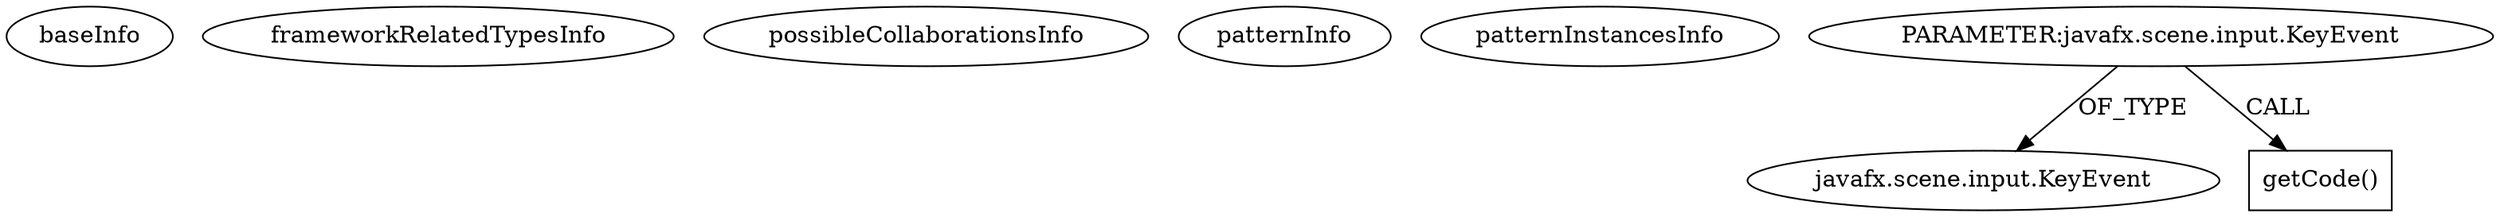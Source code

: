 digraph {
baseInfo[graphId=563,category="pattern",isAnonymous=false,possibleRelation=false]
frameworkRelatedTypesInfo[]
possibleCollaborationsInfo[]
patternInfo[frequency=45.0,patternRootClient=null]
patternInstancesInfo[0="Ellen102-cirkeltje~/Ellen102-cirkeltje/cirkeltje-master/src/testbeweging/TestBeweging.java~void start(javafx.stage.Stage)~409",1="nablex-jfx-control-date~/nablex-jfx-control-date/jfx-control-date-master/src/main/java/be/nabu/jfx/control/date/DatePicker.java~void initialize()~3725",2="UrsKR-fxcalendar~/UrsKR-fxcalendar/fxcalendar-master/src/main/java/com/sai/javafx/calendar/FXCalendar.java~void configureCalendar()~1523",3="suxue-tetris~/suxue-tetris/tetris-master/src/tetris/core/Game.java~void Game(tetris.core.UIController,tetris.core.Option)~4354",4="jeyoon-Snake~/jeyoon-Snake/Snake-master/src/Snake.java~void Snake(World)~3317",5="bianconejo-CEFX~/bianconejo-CEFX/CEFX-master/src/cefx/util/EditingComboCell.java~void updateItem(java.lang.Boolean,boolean)~2169",6="Enriqe-Breaking-Bad-Brick-Breaker~/Enriqe-Breaking-Bad-Brick-Breaker/Breaking-Bad-Brick-Breaker-master/src/bbbrickbreaker/Level.java~void initContent(int)~446",7="glurbi-labifx~/glurbi-labifx/labifx-master/src/main/java/glurbi/labifx/Menu.java~void install(javafx.scene.layout.Pane)~2767",8="bianconejo-CEFX~/bianconejo-CEFX/CEFX-master/src/cefx/util/AutoCompleteComboBoxListener.java~AutoCompleteComboBoxListener~2166",9="Ellen102-cirkeltje~/Ellen102-cirkeltje/cirkeltje-master/src/xml2beeld/vijf.java~void start(javafx.stage.Stage)~418",10="Johnmalc-JavaFX~/Johnmalc-JavaFX/JavaFX-master/src/ex/BackSpace.java~void start(javafx.stage.Stage)~634",11="didygo-gce-display~/didygo-gce-display/gce-display-master/src/proto1/Controller.java~void manageEvents()~2448",12="empollondefisica-PlanetGame~/empollondefisica-PlanetGame/PlanetGame-master/src/planetGame/GameMap.java~void GameMap(double,double,javafx.scene.Scene)~2632",13="johnwatson11218-cardcitefx~/johnwatson11218-cardcitefx/cardcitefx-master/Cardcite/src/main/java/cardcite/ui/CardCiteMain.java~void start(javafx.stage.Stage)~3359",14="jsnsimpson-tilisty~/jsnsimpson-tilisty/tilisty-master/src/com/tilisty/views/TiPropertyView.java~void setupPropertyView()~3411",15="yusiangpotato-Potato3~/yusiangpotato-Potato3/Potato3-master/src/ControlPanelHelper.java~javafx.scene.layout.VBox createControlPanel(SimX)~4914",16="ckesc-AdbKeyMonkey~/ckesc-AdbKeyMonkey/AdbKeyMonkey-master/src/main/java/ru/ckesc/adbkeyboard/Controller.java~KeyUpEventHandler~2279",17="Totenfluch-TPrivateChat-Client~/Totenfluch-TPrivateChat-Client/TPrivateChat-Client-master/TPvtChat-C/src/me/Totenfluch/pack/Main.java~void start(javafx.stage.Stage)~1501",18="hock323-eventManager~/hock323-eventManager/EventManager-master/src/eventManager/fx/EditingBlindCell.java~void createTextField()~3037",19="miamidade-spook-detector~/miamidade-spook-detector/spook-detector-master/src/gov/miamidade/mediaviewer/MediaViewerPane.java~void initialize()~3630",20="hock323-eventManager~/hock323-eventManager/EventManager-master/src/eventManager/fx/EditingIntegerChopCell.java~void createTextField()~3040",21="AaronJRubin-javafx-pong~/AaronJRubin-javafx-pong/javafx-pong-master/src/main/java/game/Game.java~void Game(javafx.stage.Stage,int,int,double,boolean,boolean,boolean,boolean)~103",22="gregory-lyons-voyage-to-venus~/gregory-lyons-voyage-to-venus/voyage-to-venus-master/src/game_gml14/KeyPressedHandler.java~KeyPressedHandler~2819",23="aydex-TDT4100~/aydex-TDT4100/TDT4100-master/src/oving8/Asteroids.java~Asteroids~1980",24="didygo-gce-display~/didygo-gce-display/gce-display-master/src/proto1/Controller2.java~void manageEvents()~2402",25="Ellen102-cirkeltje~/Ellen102-cirkeltje/cirkeltje-master/src/testbeweging/vier.java~void start(javafx.stage.Stage)~413",26="bianconejo-CEFX~/bianconejo-CEFX/CEFX-master/src/cefx/util/AbstractEditableCell.java~void createTextField()~2171",27="gleba-cppoints~/gleba-cppoints/cppoints-master/src/cpapp/view/EditTableController.java~void createTextField()~2756",28="Ellen102-cirkeltje~/Ellen102-cirkeltje/cirkeltje-master/src/testbeweging/drie.java~void start(javafx.stage.Stage)~407",29="JASCValentine-BrickBreaker~/JASCValentine-BrickBreaker/BrickBreaker-master/src/brickbreaker/Level.java~void initContent(int)~562",30="syd711-mephisto_fx~/syd711-mephisto_fx/mephisto_fx-master/src/main/java/de/mephisto/radiofx/MephistoRadioFX.java~void addStateListener(javafx.stage.Stage)~4406",31="Ellen102-test2~/Ellen102-test2/test2-master/src/test2/Test2.java~void start(javafx.stage.Stage)~426",32="hock323-eventManager~/hock323-eventManager/EventManager-master/src/eventManager/fx/EditingIntegerPrizeCell.java~void createTextField()~3042",33="JeremieAstray-studentScoreAnalysis~/JeremieAstray-studentScoreAnalysis/studentScoreAnalysis-master/src/com/jeremie/scoreAnalysis/view/ScoreEditingCell.java~void createTextField()~620",34="villu164-SoneOtsing~/villu164-SoneOtsing/SoneOtsing-master/src/application/Main.java~void start(javafx.stage.Stage)~4695",35="Ellen102-cirkeltje~/Ellen102-cirkeltje/cirkeltje-master/src/testbeweging/twee.java~void start(javafx.stage.Stage)~411",36="Ellen102-cirkeltje~/Ellen102-cirkeltje/cirkeltje-master/src/xml2beeld/zes.java~void start(javafx.stage.Stage)~416",37="bianconejo-CEFX~/bianconejo-CEFX/CEFX-master/src/cefx/util/EditingCheckCell.java~void updateItem(java.lang.Boolean,boolean)~2174",38="ckesc-AdbKeyMonkey~/ckesc-AdbKeyMonkey/AdbKeyMonkey-master/src/main/java/ru/ckesc/adbkeyboard/Controller.java~KeyDownEventHandler~2278",39="jperedadnr-RiggedHand~/jperedadnr-RiggedHand/RiggedHand-master/src/utils/DragSupport.java~void DragSupport(javafx.scene.Scene,javafx.scene.input.KeyCode,javafx.scene.input.MouseButton,javafx.geometry.Orientation,javafx.beans.property.Property,double)~3398",40="hock323-eventManager~/hock323-eventManager/EventManager-master/src/eventManager/fx/EditingStringAnnouncementCell.java~void createTextField()~3049",41="hock323-eventManager~/hock323-eventManager/EventManager-master/src/eventManager/fx/EditingPrizeCell.java~void createTextField()~3044"]
6[label="javafx.scene.input.KeyEvent",vertexType="FRAMEWORK_CLASS_TYPE",isFrameworkType=false]
5[label="PARAMETER:javafx.scene.input.KeyEvent",vertexType="PARAMETER_DECLARATION",isFrameworkType=false]
17[label="getCode()",vertexType="INSIDE_CALL",isFrameworkType=false,shape=box]
5->6[label="OF_TYPE"]
5->17[label="CALL"]
}
